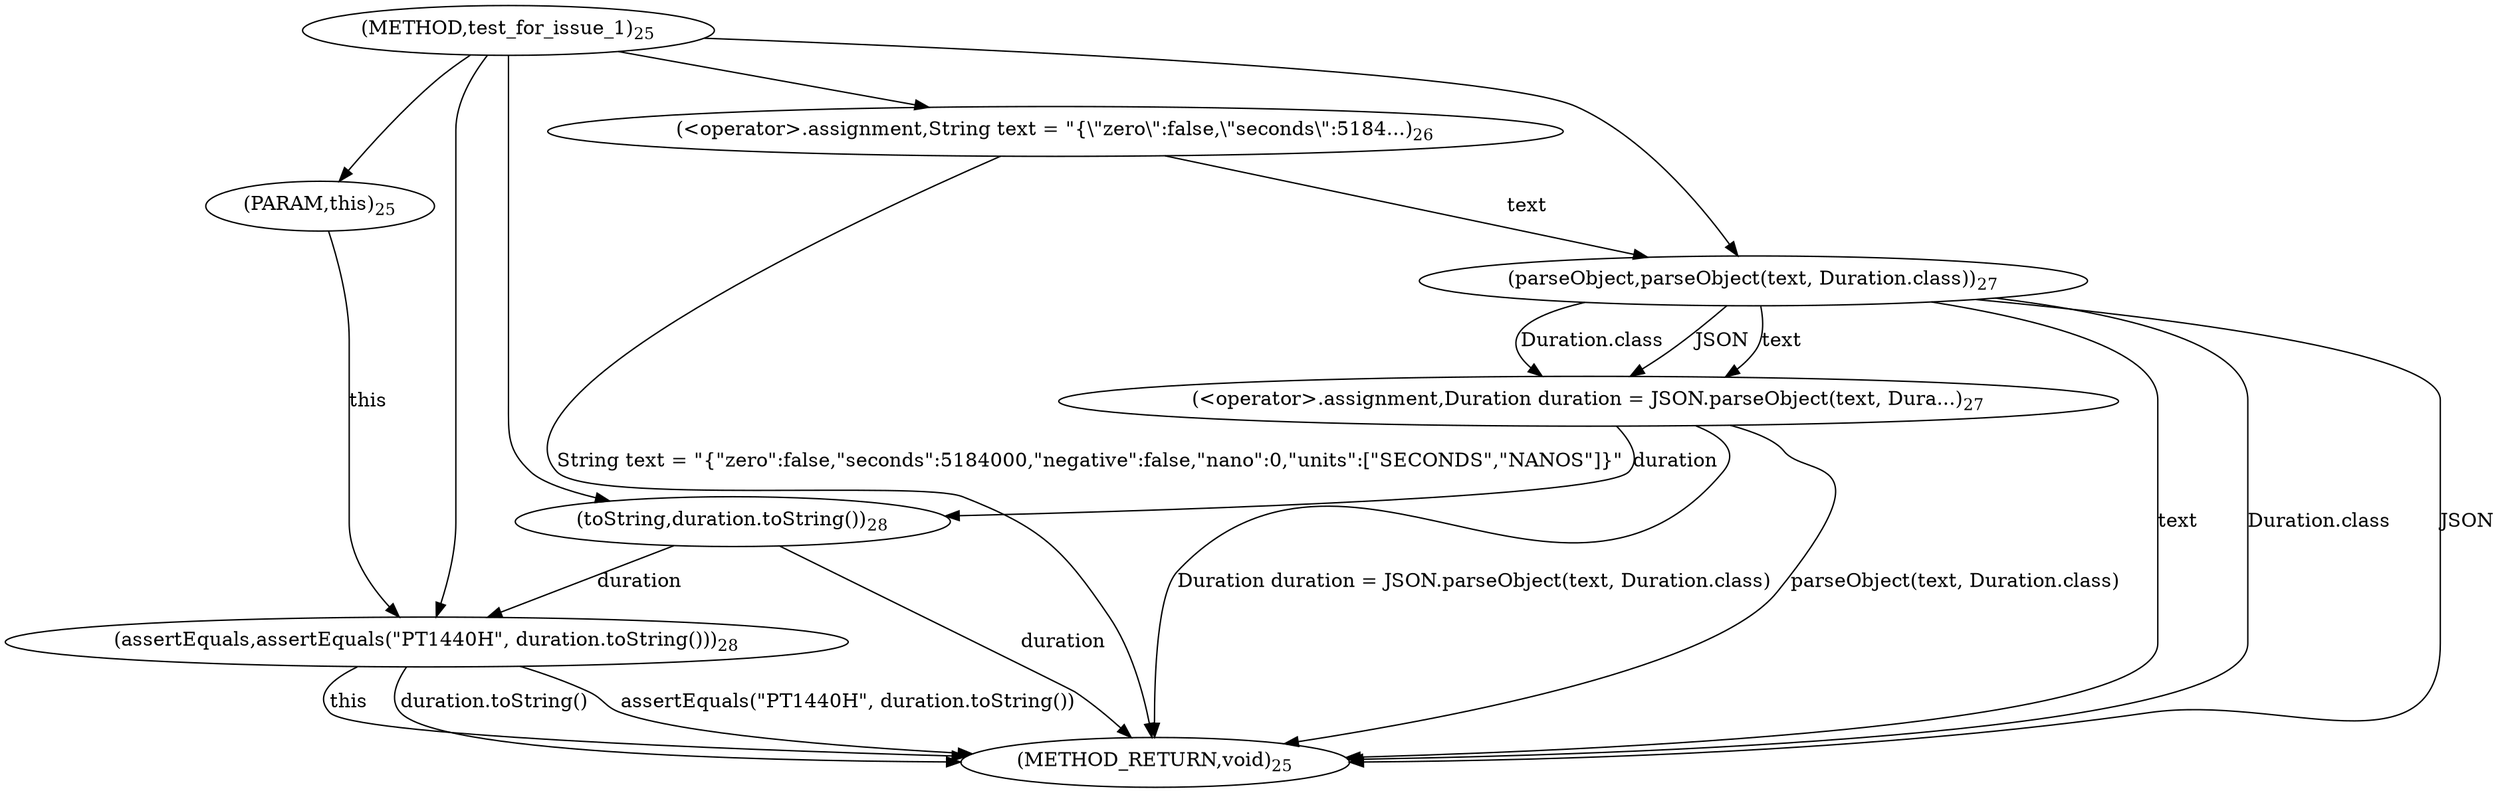 digraph "test_for_issue_1" {  
"70" [label = <(METHOD,test_for_issue_1)<SUB>25</SUB>> ]
"91" [label = <(METHOD_RETURN,void)<SUB>25</SUB>> ]
"4" [label = <(PARAM,this)<SUB>25</SUB>> ]
"73" [label = <(&lt;operator&gt;.assignment,String text = &quot;{\&quot;zero\&quot;:false,\&quot;seconds\&quot;:5184...)<SUB>26</SUB>> ]
"77" [label = <(&lt;operator&gt;.assignment,Duration duration = JSON.parseObject(text, Dura...)<SUB>27</SUB>> ]
"85" [label = <(assertEquals,assertEquals(&quot;PT1440H&quot;, duration.toString()))<SUB>28</SUB>> ]
"73" [label = <(&lt;operator&gt;.assignment,String text = &quot;{\&quot;zero\&quot;:false,\&quot;seconds\&quot;:5184...)<SUB>26</SUB>> ]
"73" [label = <(&lt;operator&gt;.assignment,String text = &quot;{\&quot;zero\&quot;:false,\&quot;seconds\&quot;:5184...)<SUB>26</SUB>> ]
"77" [label = <(&lt;operator&gt;.assignment,Duration duration = JSON.parseObject(text, Dura...)<SUB>27</SUB>> ]
"77" [label = <(&lt;operator&gt;.assignment,Duration duration = JSON.parseObject(text, Dura...)<SUB>27</SUB>> ]
"85" [label = <(assertEquals,assertEquals(&quot;PT1440H&quot;, duration.toString()))<SUB>28</SUB>> ]
"85" [label = <(assertEquals,assertEquals(&quot;PT1440H&quot;, duration.toString()))<SUB>28</SUB>> ]
"85" [label = <(assertEquals,assertEquals(&quot;PT1440H&quot;, duration.toString()))<SUB>28</SUB>> ]
"79" [label = <(parseObject,parseObject(text, Duration.class))<SUB>27</SUB>> ]
"79" [label = <(parseObject,parseObject(text, Duration.class))<SUB>27</SUB>> ]
"79" [label = <(parseObject,parseObject(text, Duration.class))<SUB>27</SUB>> ]
"87" [label = <(toString,duration.toString())<SUB>28</SUB>> ]
  "73" -> "91"  [ label = "String text = &quot;{\&quot;zero\&quot;:false,\&quot;seconds\&quot;:5184000,\&quot;negative\&quot;:false,\&quot;nano\&quot;:0,\&quot;units\&quot;:[\&quot;SECONDS\&quot;,\&quot;NANOS\&quot;]}&quot;"] 
  "79" -> "91"  [ label = "text"] 
  "79" -> "91"  [ label = "Duration.class"] 
  "77" -> "91"  [ label = "parseObject(text, Duration.class)"] 
  "77" -> "91"  [ label = "Duration duration = JSON.parseObject(text, Duration.class)"] 
  "85" -> "91"  [ label = "this"] 
  "87" -> "91"  [ label = "duration"] 
  "85" -> "91"  [ label = "duration.toString()"] 
  "85" -> "91"  [ label = "assertEquals(&quot;PT1440H&quot;, duration.toString())"] 
  "79" -> "91"  [ label = "JSON"] 
  "70" -> "4" 
  "70" -> "73" 
  "79" -> "77"  [ label = "JSON"] 
  "79" -> "77"  [ label = "text"] 
  "79" -> "77"  [ label = "Duration.class"] 
  "4" -> "85"  [ label = "this"] 
  "70" -> "85" 
  "87" -> "85"  [ label = "duration"] 
  "70" -> "79" 
  "73" -> "79"  [ label = "text"] 
  "77" -> "87"  [ label = "duration"] 
  "70" -> "87" 
}
